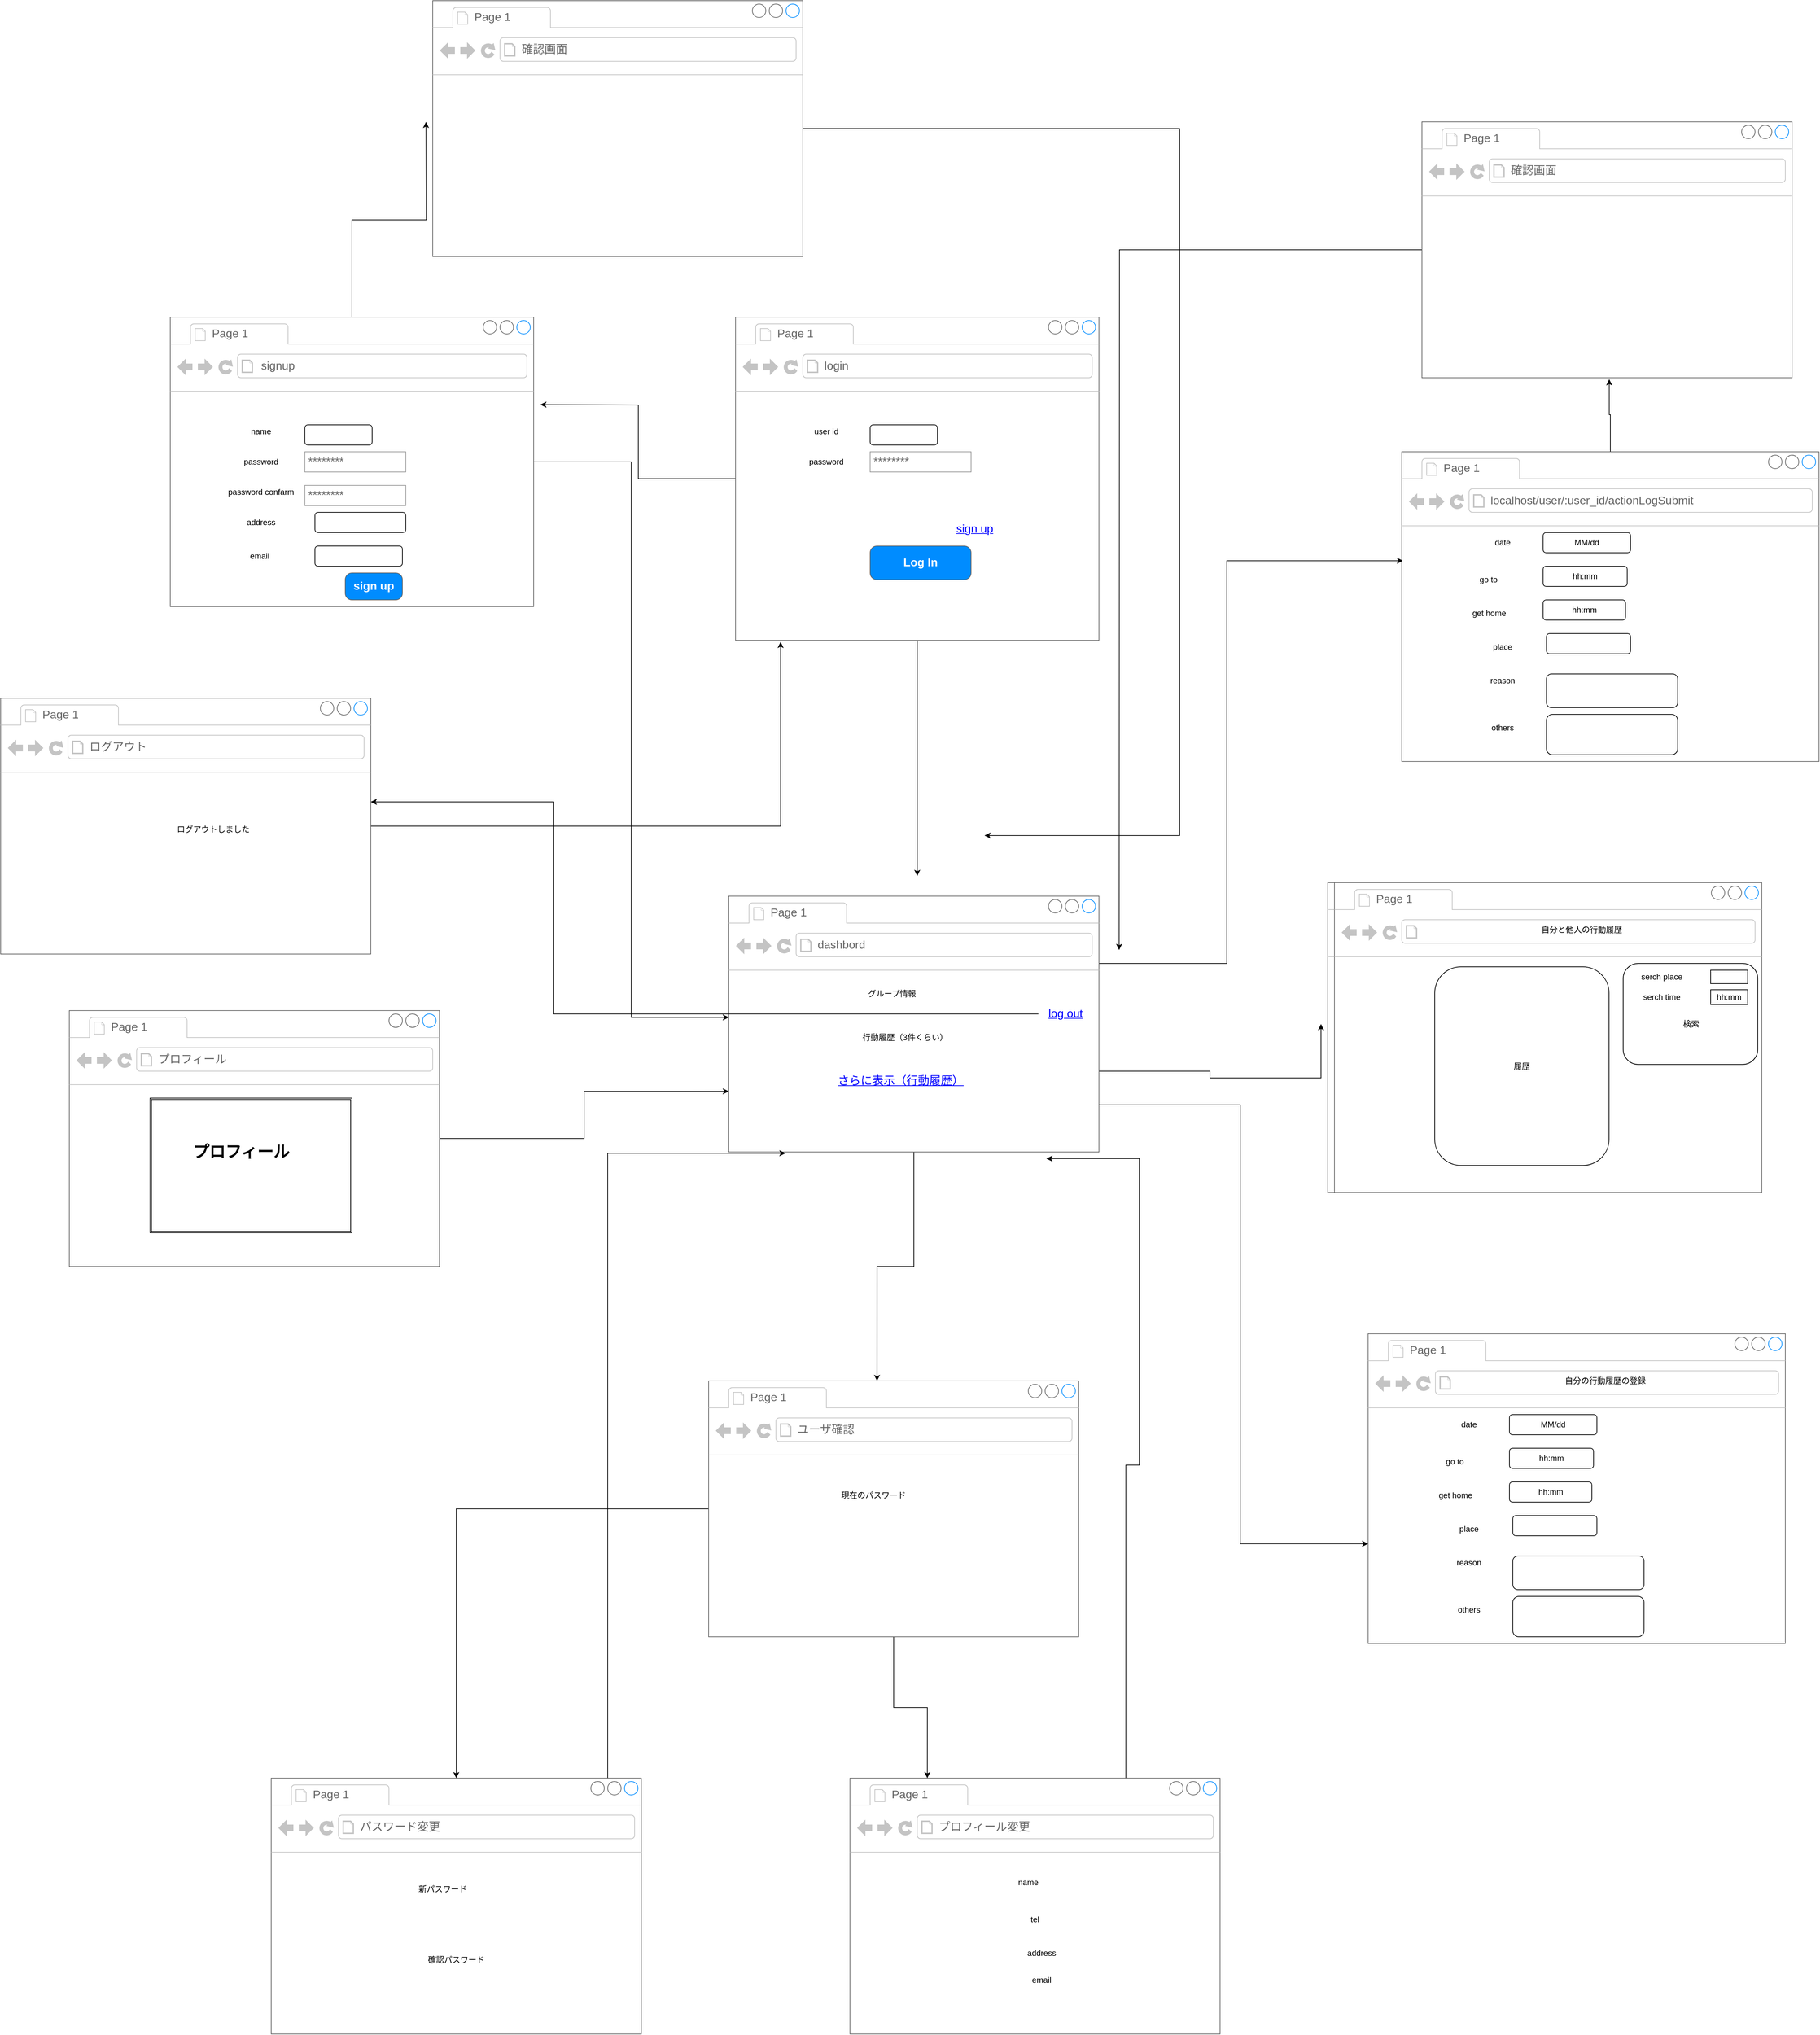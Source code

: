 <mxfile version="13.6.2" type="device" pages="3"><diagram id="kRAH5Q4lbb6MHx4rMZw3" name="Page-1"><mxGraphModel dx="4368" dy="1976" grid="1" gridSize="10" guides="1" tooltips="1" connect="1" arrows="1" fold="1" page="1" pageScale="1" pageWidth="827" pageHeight="1169" math="0" shadow="0"><root><mxCell id="0"/><mxCell id="1" parent="0"/><mxCell id="hhqxq5zJtXvPnO4RzhoS-20" style="edgeStyle=orthogonalEdgeStyle;rounded=0;orthogonalLoop=1;jettySize=auto;html=1;" parent="1" source="yuyoaqJd3_oTb2BgiyfU-30" edge="1"><mxGeometry relative="1" as="geometry"><mxPoint x="1480" y="1320" as="targetPoint"/></mxGeometry></mxCell><mxCell id="hhqxq5zJtXvPnO4RzhoS-21" style="edgeStyle=orthogonalEdgeStyle;rounded=0;orthogonalLoop=1;jettySize=auto;html=1;" parent="1" source="yuyoaqJd3_oTb2BgiyfU-30" edge="1"><mxGeometry relative="1" as="geometry"><mxPoint x="920" y="620" as="targetPoint"/></mxGeometry></mxCell><mxCell id="yuyoaqJd3_oTb2BgiyfU-30" value="" style="strokeWidth=1;shadow=0;dashed=0;align=center;html=1;shape=mxgraph.mockup.containers.browserWindow;rSize=0;strokeColor=#666666;strokeColor2=#008cff;strokeColor3=#c4c4c4;mainText=,;recursiveResize=0;" parent="1" vertex="1"><mxGeometry x="1210" y="490" width="540" height="480" as="geometry"/></mxCell><mxCell id="yuyoaqJd3_oTb2BgiyfU-31" value="Page 1" style="strokeWidth=1;shadow=0;dashed=0;align=center;html=1;shape=mxgraph.mockup.containers.anchor;fontSize=17;fontColor=#666666;align=left;" parent="yuyoaqJd3_oTb2BgiyfU-30" vertex="1"><mxGeometry x="60" y="12" width="110" height="26" as="geometry"/></mxCell><mxCell id="yuyoaqJd3_oTb2BgiyfU-32" value="login" style="strokeWidth=1;shadow=0;dashed=0;align=center;html=1;shape=mxgraph.mockup.containers.anchor;rSize=0;fontSize=17;fontColor=#666666;align=left;" parent="yuyoaqJd3_oTb2BgiyfU-30" vertex="1"><mxGeometry x="130" y="60" width="250" height="26" as="geometry"/></mxCell><mxCell id="yuyoaqJd3_oTb2BgiyfU-33" style="edgeStyle=orthogonalEdgeStyle;rounded=0;orthogonalLoop=1;jettySize=auto;html=1;exitX=0.5;exitY=1;exitDx=0;exitDy=0;" parent="yuyoaqJd3_oTb2BgiyfU-30" edge="1"><mxGeometry relative="1" as="geometry"><mxPoint x="310" y="210" as="sourcePoint"/><mxPoint x="310" y="210" as="targetPoint"/></mxGeometry></mxCell><mxCell id="yuyoaqJd3_oTb2BgiyfU-34" value="user id" style="text;html=1;strokeColor=none;fillColor=none;align=center;verticalAlign=middle;whiteSpace=wrap;rounded=0;" parent="yuyoaqJd3_oTb2BgiyfU-30" vertex="1"><mxGeometry x="115" y="160" width="40" height="20" as="geometry"/></mxCell><mxCell id="yuyoaqJd3_oTb2BgiyfU-35" value="********" style="strokeWidth=1;shadow=0;dashed=0;align=center;html=1;shape=mxgraph.mockup.forms.pwField;strokeColor=#999999;mainText=;align=left;fontColor=#666666;fontSize=17;spacingLeft=3;" parent="yuyoaqJd3_oTb2BgiyfU-30" vertex="1"><mxGeometry x="200" y="200" width="150" height="30" as="geometry"/></mxCell><mxCell id="yuyoaqJd3_oTb2BgiyfU-36" value="" style="rounded=1;whiteSpace=wrap;html=1;" parent="yuyoaqJd3_oTb2BgiyfU-30" vertex="1"><mxGeometry x="200" y="160" width="100" height="30" as="geometry"/></mxCell><mxCell id="yuyoaqJd3_oTb2BgiyfU-37" value="password" style="text;html=1;strokeColor=none;fillColor=none;align=center;verticalAlign=middle;whiteSpace=wrap;rounded=0;" parent="yuyoaqJd3_oTb2BgiyfU-30" vertex="1"><mxGeometry x="115" y="205" width="40" height="20" as="geometry"/></mxCell><mxCell id="yuyoaqJd3_oTb2BgiyfU-60" value="Log In" style="strokeWidth=1;shadow=0;dashed=0;align=center;html=1;shape=mxgraph.mockup.buttons.button;strokeColor=#666666;fontColor=#ffffff;mainText=;buttonStyle=round;fontSize=17;fontStyle=1;fillColor=#008cff;whiteSpace=wrap;" parent="yuyoaqJd3_oTb2BgiyfU-30" vertex="1"><mxGeometry x="200" y="340" width="150" height="50" as="geometry"/></mxCell><mxCell id="yuyoaqJd3_oTb2BgiyfU-61" value="sign up" style="shape=rectangle;strokeColor=none;fillColor=none;linkText=;fontSize=17;fontColor=#0000ff;fontStyle=4;html=1;align=center;" parent="yuyoaqJd3_oTb2BgiyfU-30" vertex="1"><mxGeometry x="280" y="300" width="150" height="30" as="geometry"/></mxCell><mxCell id="hhqxq5zJtXvPnO4RzhoS-19" style="edgeStyle=orthogonalEdgeStyle;rounded=0;orthogonalLoop=1;jettySize=auto;html=1;entryX=0;entryY=0.474;entryDx=0;entryDy=0;entryPerimeter=0;" parent="1" source="yuyoaqJd3_oTb2BgiyfU-1" target="eUtlwnPJVWeZPO3Nc4v9-1" edge="1"><mxGeometry relative="1" as="geometry"/></mxCell><mxCell id="8BV11cby-3stMpst28WO-7" style="edgeStyle=orthogonalEdgeStyle;rounded=0;orthogonalLoop=1;jettySize=auto;html=1;" edge="1" parent="1" source="yuyoaqJd3_oTb2BgiyfU-1"><mxGeometry relative="1" as="geometry"><mxPoint x="750" y="200" as="targetPoint"/></mxGeometry></mxCell><mxCell id="yuyoaqJd3_oTb2BgiyfU-1" value="" style="strokeWidth=1;shadow=0;dashed=0;align=center;html=1;shape=mxgraph.mockup.containers.browserWindow;rSize=0;strokeColor=#666666;strokeColor2=#008cff;strokeColor3=#c4c4c4;mainText=,;recursiveResize=0;" parent="1" vertex="1"><mxGeometry x="370" y="490" width="540" height="430" as="geometry"/></mxCell><mxCell id="yuyoaqJd3_oTb2BgiyfU-2" value="Page 1" style="strokeWidth=1;shadow=0;dashed=0;align=center;html=1;shape=mxgraph.mockup.containers.anchor;fontSize=17;fontColor=#666666;align=left;" parent="yuyoaqJd3_oTb2BgiyfU-1" vertex="1"><mxGeometry x="60" y="12" width="110" height="26" as="geometry"/></mxCell><mxCell id="yuyoaqJd3_oTb2BgiyfU-3" value="signup" style="strokeWidth=1;shadow=0;dashed=0;align=center;html=1;shape=mxgraph.mockup.containers.anchor;rSize=0;fontSize=17;fontColor=#666666;align=left;" parent="yuyoaqJd3_oTb2BgiyfU-1" vertex="1"><mxGeometry x="133" y="60" width="250" height="26" as="geometry"/></mxCell><mxCell id="yuyoaqJd3_oTb2BgiyfU-6" style="edgeStyle=orthogonalEdgeStyle;rounded=0;orthogonalLoop=1;jettySize=auto;html=1;exitX=0.5;exitY=1;exitDx=0;exitDy=0;" parent="yuyoaqJd3_oTb2BgiyfU-1" edge="1"><mxGeometry relative="1" as="geometry"><mxPoint x="310" y="210" as="sourcePoint"/><mxPoint x="310" y="210" as="targetPoint"/></mxGeometry></mxCell><mxCell id="yuyoaqJd3_oTb2BgiyfU-7" value="name" style="text;html=1;strokeColor=none;fillColor=none;align=center;verticalAlign=middle;whiteSpace=wrap;rounded=0;" parent="yuyoaqJd3_oTb2BgiyfU-1" vertex="1"><mxGeometry x="115" y="160" width="40" height="20" as="geometry"/></mxCell><mxCell id="yuyoaqJd3_oTb2BgiyfU-18" value="********" style="strokeWidth=1;shadow=0;dashed=0;align=center;html=1;shape=mxgraph.mockup.forms.pwField;strokeColor=#999999;mainText=;align=left;fontColor=#666666;fontSize=17;spacingLeft=3;" parent="yuyoaqJd3_oTb2BgiyfU-1" vertex="1"><mxGeometry x="200" y="200" width="150" height="30" as="geometry"/></mxCell><mxCell id="yuyoaqJd3_oTb2BgiyfU-24" value="" style="rounded=1;whiteSpace=wrap;html=1;" parent="yuyoaqJd3_oTb2BgiyfU-1" vertex="1"><mxGeometry x="200" y="160" width="100" height="30" as="geometry"/></mxCell><mxCell id="yuyoaqJd3_oTb2BgiyfU-25" value="password" style="text;html=1;strokeColor=none;fillColor=none;align=center;verticalAlign=middle;whiteSpace=wrap;rounded=0;" parent="yuyoaqJd3_oTb2BgiyfU-1" vertex="1"><mxGeometry x="115" y="205" width="40" height="20" as="geometry"/></mxCell><mxCell id="yuyoaqJd3_oTb2BgiyfU-26" value="********" style="strokeWidth=1;shadow=0;dashed=0;align=center;html=1;shape=mxgraph.mockup.forms.pwField;strokeColor=#999999;mainText=;align=left;fontColor=#666666;fontSize=17;spacingLeft=3;" parent="yuyoaqJd3_oTb2BgiyfU-1" vertex="1"><mxGeometry x="200" y="250" width="150" height="30" as="geometry"/></mxCell><mxCell id="yuyoaqJd3_oTb2BgiyfU-27" value="password confarm" style="text;html=1;strokeColor=none;fillColor=none;align=center;verticalAlign=middle;whiteSpace=wrap;rounded=0;" parent="yuyoaqJd3_oTb2BgiyfU-1" vertex="1"><mxGeometry x="70" y="250" width="130" height="20" as="geometry"/></mxCell><mxCell id="yuyoaqJd3_oTb2BgiyfU-41" value="" style="rounded=1;whiteSpace=wrap;html=1;" parent="yuyoaqJd3_oTb2BgiyfU-1" vertex="1"><mxGeometry x="215" y="290" width="135" height="30" as="geometry"/></mxCell><mxCell id="yuyoaqJd3_oTb2BgiyfU-42" value="" style="rounded=1;whiteSpace=wrap;html=1;" parent="yuyoaqJd3_oTb2BgiyfU-1" vertex="1"><mxGeometry x="215" y="340" width="130" height="30" as="geometry"/></mxCell><mxCell id="yuyoaqJd3_oTb2BgiyfU-43" value="address" style="text;html=1;strokeColor=none;fillColor=none;align=center;verticalAlign=middle;whiteSpace=wrap;rounded=0;" parent="yuyoaqJd3_oTb2BgiyfU-1" vertex="1"><mxGeometry x="115" y="295" width="40" height="20" as="geometry"/></mxCell><mxCell id="yuyoaqJd3_oTb2BgiyfU-51" value="email" style="text;html=1;strokeColor=none;fillColor=none;align=center;verticalAlign=middle;whiteSpace=wrap;rounded=0;" parent="yuyoaqJd3_oTb2BgiyfU-1" vertex="1"><mxGeometry x="113" y="345" width="40" height="20" as="geometry"/></mxCell><mxCell id="yuyoaqJd3_oTb2BgiyfU-55" value="sign up" style="strokeWidth=1;shadow=0;dashed=0;align=center;html=1;shape=mxgraph.mockup.buttons.button;strokeColor=#666666;fontColor=#ffffff;mainText=;buttonStyle=round;fontSize=17;fontStyle=1;fillColor=#008cff;whiteSpace=wrap;" parent="yuyoaqJd3_oTb2BgiyfU-1" vertex="1"><mxGeometry x="260" y="380" width="85" height="40" as="geometry"/></mxCell><mxCell id="-8ZqcV7rzNHcEAxhlvQV-1" style="edgeStyle=orthogonalEdgeStyle;rounded=0;orthogonalLoop=1;jettySize=auto;html=1;entryX=0.455;entryY=0;entryDx=0;entryDy=0;entryPerimeter=0;" parent="1" source="eUtlwnPJVWeZPO3Nc4v9-1" target="hhqxq5zJtXvPnO4RzhoS-23" edge="1"><mxGeometry relative="1" as="geometry"/></mxCell><mxCell id="-8ZqcV7rzNHcEAxhlvQV-8" style="edgeStyle=orthogonalEdgeStyle;rounded=0;orthogonalLoop=1;jettySize=auto;html=1;" parent="1" source="eUtlwnPJVWeZPO3Nc4v9-1" edge="1"><mxGeometry relative="1" as="geometry"><mxPoint x="2080" y="1540" as="targetPoint"/><Array as="points"><mxPoint x="1915" y="1610"/><mxPoint x="1915" y="1620"/><mxPoint x="2080" y="1620"/></Array></mxGeometry></mxCell><mxCell id="-8ZqcV7rzNHcEAxhlvQV-9" style="edgeStyle=orthogonalEdgeStyle;rounded=0;orthogonalLoop=1;jettySize=auto;html=1;entryX=0.003;entryY=0.352;entryDx=0;entryDy=0;entryPerimeter=0;" parent="1" source="eUtlwnPJVWeZPO3Nc4v9-1" target="8D6ARaBKUmqWzAfSqfFx-1" edge="1"><mxGeometry relative="1" as="geometry"><mxPoint x="1940" y="858" as="targetPoint"/><Array as="points"><mxPoint x="1940" y="1450"/><mxPoint x="1940" y="852"/></Array></mxGeometry></mxCell><mxCell id="eUtlwnPJVWeZPO3Nc4v9-1" value="" style="strokeWidth=1;shadow=0;dashed=0;align=center;html=1;shape=mxgraph.mockup.containers.browserWindow;rSize=0;strokeColor=#666666;strokeColor2=#008cff;strokeColor3=#c4c4c4;mainText=,;recursiveResize=0;" parent="1" vertex="1"><mxGeometry x="1200" y="1350" width="550" height="380" as="geometry"/></mxCell><mxCell id="eUtlwnPJVWeZPO3Nc4v9-2" value="Page 1" style="strokeWidth=1;shadow=0;dashed=0;align=center;html=1;shape=mxgraph.mockup.containers.anchor;fontSize=17;fontColor=#666666;align=left;" parent="eUtlwnPJVWeZPO3Nc4v9-1" vertex="1"><mxGeometry x="60" y="12" width="110" height="26" as="geometry"/></mxCell><mxCell id="eUtlwnPJVWeZPO3Nc4v9-3" value="dashbord" style="strokeWidth=1;shadow=0;dashed=0;align=center;html=1;shape=mxgraph.mockup.containers.anchor;rSize=0;fontSize=17;fontColor=#666666;align=left;" parent="eUtlwnPJVWeZPO3Nc4v9-1" vertex="1"><mxGeometry x="130" y="60" width="250" height="26" as="geometry"/></mxCell><mxCell id="eUtlwnPJVWeZPO3Nc4v9-5" value="log out" style="shape=rectangle;strokeColor=none;fillColor=none;linkText=;fontSize=17;fontColor=#0000ff;fontStyle=4;html=1;align=center;" parent="eUtlwnPJVWeZPO3Nc4v9-1" vertex="1"><mxGeometry x="460" y="160" width="80" height="30" as="geometry"/></mxCell><mxCell id="ikkIHm3vbF5Vn6a4v3EW-1" value="グループ情報" style="text;html=1;strokeColor=none;fillColor=none;align=center;verticalAlign=middle;whiteSpace=wrap;rounded=0;" parent="eUtlwnPJVWeZPO3Nc4v9-1" vertex="1"><mxGeometry x="190" y="135" width="105" height="20" as="geometry"/></mxCell><mxCell id="ikkIHm3vbF5Vn6a4v3EW-3" value="行動履歴（3件くらい）" style="text;html=1;strokeColor=none;fillColor=none;align=center;verticalAlign=middle;whiteSpace=wrap;rounded=0;" parent="eUtlwnPJVWeZPO3Nc4v9-1" vertex="1"><mxGeometry x="192.5" y="200" width="137.5" height="20" as="geometry"/></mxCell><mxCell id="ikkIHm3vbF5Vn6a4v3EW-4" value="さらに表示（行動履歴）" style="shape=rectangle;strokeColor=none;fillColor=none;linkText=;fontSize=17;fontColor=#0000ff;fontStyle=4;html=1;align=center;" parent="eUtlwnPJVWeZPO3Nc4v9-1" vertex="1"><mxGeometry x="180" y="260" width="150" height="30" as="geometry"/></mxCell><mxCell id="8BV11cby-3stMpst28WO-12" style="edgeStyle=orthogonalEdgeStyle;rounded=0;orthogonalLoop=1;jettySize=auto;html=1;entryX=0.506;entryY=1.006;entryDx=0;entryDy=0;entryPerimeter=0;" edge="1" parent="1" source="8D6ARaBKUmqWzAfSqfFx-1" target="8BV11cby-3stMpst28WO-9"><mxGeometry relative="1" as="geometry"/></mxCell><mxCell id="8D6ARaBKUmqWzAfSqfFx-1" value="" style="strokeWidth=1;shadow=0;dashed=0;align=center;html=1;shape=mxgraph.mockup.containers.browserWindow;rSize=0;strokeColor=#666666;strokeColor2=#008cff;strokeColor3=#c4c4c4;mainText=,;recursiveResize=0;" parent="1" vertex="1"><mxGeometry x="2200" y="690" width="620" height="460" as="geometry"/></mxCell><mxCell id="8D6ARaBKUmqWzAfSqfFx-2" value="Page 1" style="strokeWidth=1;shadow=0;dashed=0;align=center;html=1;shape=mxgraph.mockup.containers.anchor;fontSize=17;fontColor=#666666;align=left;" parent="8D6ARaBKUmqWzAfSqfFx-1" vertex="1"><mxGeometry x="60" y="12" width="110" height="26" as="geometry"/></mxCell><mxCell id="8D6ARaBKUmqWzAfSqfFx-3" value="localhost/user/:user_id/actionLogSubmit" style="strokeWidth=1;shadow=0;dashed=0;align=center;html=1;shape=mxgraph.mockup.containers.anchor;rSize=0;fontSize=17;fontColor=#666666;align=left;" parent="8D6ARaBKUmqWzAfSqfFx-1" vertex="1"><mxGeometry x="130" y="60" width="250" height="26" as="geometry"/></mxCell><mxCell id="8D6ARaBKUmqWzAfSqfFx-4" value="MM/dd" style="rounded=1;whiteSpace=wrap;html=1;" parent="8D6ARaBKUmqWzAfSqfFx-1" vertex="1"><mxGeometry x="210" y="120" width="130" height="30" as="geometry"/></mxCell><mxCell id="8D6ARaBKUmqWzAfSqfFx-5" value="hh:mm" style="rounded=1;whiteSpace=wrap;html=1;" parent="8D6ARaBKUmqWzAfSqfFx-1" vertex="1"><mxGeometry x="210" y="170" width="125" height="30" as="geometry"/></mxCell><mxCell id="8D6ARaBKUmqWzAfSqfFx-6" value="" style="rounded=1;whiteSpace=wrap;html=1;" parent="8D6ARaBKUmqWzAfSqfFx-1" vertex="1"><mxGeometry x="215" y="270" width="125" height="30" as="geometry"/></mxCell><mxCell id="8D6ARaBKUmqWzAfSqfFx-7" value="" style="rounded=1;whiteSpace=wrap;html=1;" parent="8D6ARaBKUmqWzAfSqfFx-1" vertex="1"><mxGeometry x="215" y="390" width="195" height="60" as="geometry"/></mxCell><mxCell id="8D6ARaBKUmqWzAfSqfFx-8" value="hh:mm" style="rounded=1;whiteSpace=wrap;html=1;" parent="8D6ARaBKUmqWzAfSqfFx-1" vertex="1"><mxGeometry x="210" y="220" width="122.5" height="30" as="geometry"/></mxCell><mxCell id="8D6ARaBKUmqWzAfSqfFx-9" value="" style="rounded=1;whiteSpace=wrap;html=1;" parent="8D6ARaBKUmqWzAfSqfFx-1" vertex="1"><mxGeometry x="215" y="330" width="195" height="50" as="geometry"/></mxCell><mxCell id="8D6ARaBKUmqWzAfSqfFx-10" value="date" style="text;html=1;strokeColor=none;fillColor=none;align=center;verticalAlign=middle;whiteSpace=wrap;rounded=0;" parent="8D6ARaBKUmqWzAfSqfFx-1" vertex="1"><mxGeometry x="130" y="125" width="40" height="20" as="geometry"/></mxCell><mxCell id="8D6ARaBKUmqWzAfSqfFx-11" value="go to" style="text;html=1;strokeColor=none;fillColor=none;align=center;verticalAlign=middle;whiteSpace=wrap;rounded=0;" parent="8D6ARaBKUmqWzAfSqfFx-1" vertex="1"><mxGeometry x="89" y="180" width="80" height="20" as="geometry"/></mxCell><mxCell id="8D6ARaBKUmqWzAfSqfFx-12" value="get home" style="text;html=1;strokeColor=none;fillColor=none;align=center;verticalAlign=middle;whiteSpace=wrap;rounded=0;" parent="8D6ARaBKUmqWzAfSqfFx-1" vertex="1"><mxGeometry x="100" y="230" width="60" height="20" as="geometry"/></mxCell><mxCell id="8D6ARaBKUmqWzAfSqfFx-13" value="place" style="text;html=1;strokeColor=none;fillColor=none;align=center;verticalAlign=middle;whiteSpace=wrap;rounded=0;" parent="8D6ARaBKUmqWzAfSqfFx-1" vertex="1"><mxGeometry x="130" y="280" width="40" height="20" as="geometry"/></mxCell><mxCell id="8D6ARaBKUmqWzAfSqfFx-14" value="reason" style="text;html=1;strokeColor=none;fillColor=none;align=center;verticalAlign=middle;whiteSpace=wrap;rounded=0;" parent="8D6ARaBKUmqWzAfSqfFx-1" vertex="1"><mxGeometry x="130" y="330" width="40" height="20" as="geometry"/></mxCell><mxCell id="8D6ARaBKUmqWzAfSqfFx-15" value="others" style="text;html=1;strokeColor=none;fillColor=none;align=center;verticalAlign=middle;whiteSpace=wrap;rounded=0;" parent="8D6ARaBKUmqWzAfSqfFx-1" vertex="1"><mxGeometry x="130" y="400" width="40" height="20" as="geometry"/></mxCell><mxCell id="1dlmLAUy8UP1XO2w-aE1-1" value="" style="strokeWidth=1;shadow=0;dashed=0;align=center;html=1;shape=mxgraph.mockup.containers.browserWindow;rSize=0;strokeColor=#666666;strokeColor2=#008cff;strokeColor3=#c4c4c4;mainText=,;recursiveResize=0;" parent="1" vertex="1"><mxGeometry x="2150" y="2000" width="620" height="460" as="geometry"/></mxCell><mxCell id="1dlmLAUy8UP1XO2w-aE1-2" value="Page 1" style="strokeWidth=1;shadow=0;dashed=0;align=center;html=1;shape=mxgraph.mockup.containers.anchor;fontSize=17;fontColor=#666666;align=left;" parent="1dlmLAUy8UP1XO2w-aE1-1" vertex="1"><mxGeometry x="60" y="12" width="110" height="26" as="geometry"/></mxCell><mxCell id="1dlmLAUy8UP1XO2w-aE1-3" value="MM/dd" style="rounded=1;whiteSpace=wrap;html=1;" parent="1dlmLAUy8UP1XO2w-aE1-1" vertex="1"><mxGeometry x="210" y="120" width="130" height="30" as="geometry"/></mxCell><mxCell id="1dlmLAUy8UP1XO2w-aE1-4" value="hh:mm" style="rounded=1;whiteSpace=wrap;html=1;" parent="1dlmLAUy8UP1XO2w-aE1-1" vertex="1"><mxGeometry x="210" y="170" width="125" height="30" as="geometry"/></mxCell><mxCell id="1dlmLAUy8UP1XO2w-aE1-5" value="" style="rounded=1;whiteSpace=wrap;html=1;" parent="1dlmLAUy8UP1XO2w-aE1-1" vertex="1"><mxGeometry x="215" y="270" width="125" height="30" as="geometry"/></mxCell><mxCell id="1dlmLAUy8UP1XO2w-aE1-6" value="" style="rounded=1;whiteSpace=wrap;html=1;" parent="1dlmLAUy8UP1XO2w-aE1-1" vertex="1"><mxGeometry x="215" y="390" width="195" height="60" as="geometry"/></mxCell><mxCell id="1dlmLAUy8UP1XO2w-aE1-7" value="hh:mm" style="rounded=1;whiteSpace=wrap;html=1;" parent="1dlmLAUy8UP1XO2w-aE1-1" vertex="1"><mxGeometry x="210" y="220" width="122.5" height="30" as="geometry"/></mxCell><mxCell id="1dlmLAUy8UP1XO2w-aE1-8" value="" style="rounded=1;whiteSpace=wrap;html=1;" parent="1dlmLAUy8UP1XO2w-aE1-1" vertex="1"><mxGeometry x="215" y="330" width="195" height="50" as="geometry"/></mxCell><mxCell id="1dlmLAUy8UP1XO2w-aE1-9" value="date" style="text;html=1;strokeColor=none;fillColor=none;align=center;verticalAlign=middle;whiteSpace=wrap;rounded=0;" parent="1dlmLAUy8UP1XO2w-aE1-1" vertex="1"><mxGeometry x="130" y="125" width="40" height="20" as="geometry"/></mxCell><mxCell id="1dlmLAUy8UP1XO2w-aE1-10" value="go to" style="text;html=1;strokeColor=none;fillColor=none;align=center;verticalAlign=middle;whiteSpace=wrap;rounded=0;" parent="1dlmLAUy8UP1XO2w-aE1-1" vertex="1"><mxGeometry x="89" y="180" width="80" height="20" as="geometry"/></mxCell><mxCell id="1dlmLAUy8UP1XO2w-aE1-11" value="get home" style="text;html=1;strokeColor=none;fillColor=none;align=center;verticalAlign=middle;whiteSpace=wrap;rounded=0;" parent="1dlmLAUy8UP1XO2w-aE1-1" vertex="1"><mxGeometry x="100" y="230" width="60" height="20" as="geometry"/></mxCell><mxCell id="1dlmLAUy8UP1XO2w-aE1-12" value="place" style="text;html=1;strokeColor=none;fillColor=none;align=center;verticalAlign=middle;whiteSpace=wrap;rounded=0;" parent="1dlmLAUy8UP1XO2w-aE1-1" vertex="1"><mxGeometry x="130" y="280" width="40" height="20" as="geometry"/></mxCell><mxCell id="1dlmLAUy8UP1XO2w-aE1-13" value="reason" style="text;html=1;strokeColor=none;fillColor=none;align=center;verticalAlign=middle;whiteSpace=wrap;rounded=0;" parent="1dlmLAUy8UP1XO2w-aE1-1" vertex="1"><mxGeometry x="130" y="330" width="40" height="20" as="geometry"/></mxCell><mxCell id="1dlmLAUy8UP1XO2w-aE1-14" value="others" style="text;html=1;strokeColor=none;fillColor=none;align=center;verticalAlign=middle;whiteSpace=wrap;rounded=0;" parent="1dlmLAUy8UP1XO2w-aE1-1" vertex="1"><mxGeometry x="130" y="400" width="40" height="20" as="geometry"/></mxCell><mxCell id="1dlmLAUy8UP1XO2w-aE1-15" value="自分の行動履歴の登録" style="text;html=1;strokeColor=none;fillColor=none;align=center;verticalAlign=middle;whiteSpace=wrap;rounded=0;" parent="1dlmLAUy8UP1XO2w-aE1-1" vertex="1"><mxGeometry x="145" y="60" width="415" height="20" as="geometry"/></mxCell><mxCell id="1dlmLAUy8UP1XO2w-aE1-16" value="" style="strokeWidth=1;shadow=0;dashed=0;align=center;html=1;shape=mxgraph.mockup.containers.browserWindow;rSize=0;strokeColor=#666666;strokeColor2=#008cff;strokeColor3=#c4c4c4;mainText=,;recursiveResize=0;" parent="1" vertex="1"><mxGeometry x="2090" y="1330" width="645" height="460" as="geometry"/></mxCell><mxCell id="1dlmLAUy8UP1XO2w-aE1-17" value="Page 1" style="strokeWidth=1;shadow=0;dashed=0;align=center;html=1;shape=mxgraph.mockup.containers.anchor;fontSize=17;fontColor=#666666;align=left;" parent="1dlmLAUy8UP1XO2w-aE1-16" vertex="1"><mxGeometry x="60" y="12" width="110" height="26" as="geometry"/></mxCell><mxCell id="1dlmLAUy8UP1XO2w-aE1-18" value="localhost/user/:user_id/history" style="strokeWidth=1;shadow=0;dashed=0;align=center;html=1;shape=mxgraph.mockup.containers.anchor;rSize=0;fontSize=17;fontColor=#666666;align=left;" parent="1dlmLAUy8UP1XO2w-aE1-16" vertex="1"><mxGeometry x="130" y="60" width="250" height="26" as="geometry"/></mxCell><mxCell id="1dlmLAUy8UP1XO2w-aE1-19" value="" style="rounded=1;whiteSpace=wrap;html=1;" parent="1dlmLAUy8UP1XO2w-aE1-16" vertex="1"><mxGeometry x="340" y="115" width="200" height="150" as="geometry"/></mxCell><mxCell id="1dlmLAUy8UP1XO2w-aE1-20" value="serch place" style="text;html=1;strokeColor=none;fillColor=none;align=center;verticalAlign=middle;whiteSpace=wrap;rounded=0;" parent="1dlmLAUy8UP1XO2w-aE1-16" vertex="1"><mxGeometry x="360" y="130" width="95" height="20" as="geometry"/></mxCell><mxCell id="1dlmLAUy8UP1XO2w-aE1-21" value="serch time: go to" style="text;html=1;strokeColor=none;fillColor=none;align=center;verticalAlign=middle;whiteSpace=wrap;rounded=0;" parent="1dlmLAUy8UP1XO2w-aE1-16" vertex="1"><mxGeometry x="360" y="159" width="95" height="22" as="geometry"/></mxCell><mxCell id="1dlmLAUy8UP1XO2w-aE1-22" value="serch time:get home&amp;nbsp;" style="text;html=1;strokeColor=none;fillColor=none;align=center;verticalAlign=middle;whiteSpace=wrap;rounded=0;" parent="1dlmLAUy8UP1XO2w-aE1-16" vertex="1"><mxGeometry x="350" y="190" width="125" height="20" as="geometry"/></mxCell><mxCell id="1dlmLAUy8UP1XO2w-aE1-23" value="serch time:how long" style="text;html=1;strokeColor=none;fillColor=none;align=center;verticalAlign=middle;whiteSpace=wrap;rounded=0;" parent="1dlmLAUy8UP1XO2w-aE1-16" vertex="1"><mxGeometry x="350" y="230" width="110" height="20" as="geometry"/></mxCell><mxCell id="1dlmLAUy8UP1XO2w-aE1-24" value="" style="rounded=0;whiteSpace=wrap;html=1;" parent="1dlmLAUy8UP1XO2w-aE1-16" vertex="1"><mxGeometry x="475" y="130" width="55" height="20" as="geometry"/></mxCell><mxCell id="1dlmLAUy8UP1XO2w-aE1-25" value="hh:mm" style="rounded=0;whiteSpace=wrap;html=1;" parent="1dlmLAUy8UP1XO2w-aE1-16" vertex="1"><mxGeometry x="475" y="159" width="55" height="22" as="geometry"/></mxCell><mxCell id="1dlmLAUy8UP1XO2w-aE1-26" value="hh:mm" style="rounded=0;whiteSpace=wrap;html=1;" parent="1dlmLAUy8UP1XO2w-aE1-16" vertex="1"><mxGeometry x="475" y="190" width="55" height="20" as="geometry"/></mxCell><mxCell id="1dlmLAUy8UP1XO2w-aE1-27" value="hh::mm" style="rounded=0;whiteSpace=wrap;html=1;" parent="1dlmLAUy8UP1XO2w-aE1-16" vertex="1"><mxGeometry x="475" y="230" width="55" height="20" as="geometry"/></mxCell><mxCell id="1dlmLAUy8UP1XO2w-aE1-28" value="" style="strokeWidth=1;shadow=0;dashed=0;align=center;html=1;shape=mxgraph.mockup.containers.browserWindow;rSize=0;strokeColor=#666666;strokeColor2=#008cff;strokeColor3=#c4c4c4;mainText=,;recursiveResize=0;" parent="1dlmLAUy8UP1XO2w-aE1-16" vertex="1"><mxGeometry x="10" width="635" height="460" as="geometry"/></mxCell><mxCell id="1dlmLAUy8UP1XO2w-aE1-29" value="Page 1" style="strokeWidth=1;shadow=0;dashed=0;align=center;html=1;shape=mxgraph.mockup.containers.anchor;fontSize=17;fontColor=#666666;align=left;" parent="1dlmLAUy8UP1XO2w-aE1-28" vertex="1"><mxGeometry x="60" y="12" width="110" height="26" as="geometry"/></mxCell><mxCell id="1dlmLAUy8UP1XO2w-aE1-30" value="" style="strokeWidth=1;shadow=0;dashed=0;align=center;html=1;shape=mxgraph.mockup.containers.anchor;rSize=0;fontSize=17;fontColor=#666666;align=left;" parent="1dlmLAUy8UP1XO2w-aE1-28" vertex="1"><mxGeometry x="130" y="60" width="250" height="26" as="geometry"/></mxCell><mxCell id="1dlmLAUy8UP1XO2w-aE1-31" value="" style="rounded=1;whiteSpace=wrap;html=1;" parent="1dlmLAUy8UP1XO2w-aE1-28" vertex="1"><mxGeometry x="429" y="120" width="200" height="150" as="geometry"/></mxCell><mxCell id="1dlmLAUy8UP1XO2w-aE1-32" value="serch place" style="text;html=1;strokeColor=none;fillColor=none;align=center;verticalAlign=middle;whiteSpace=wrap;rounded=0;" parent="1dlmLAUy8UP1XO2w-aE1-28" vertex="1"><mxGeometry x="439" y="130" width="95" height="20" as="geometry"/></mxCell><mxCell id="1dlmLAUy8UP1XO2w-aE1-33" value="serch time" style="text;html=1;strokeColor=none;fillColor=none;align=center;verticalAlign=middle;whiteSpace=wrap;rounded=0;" parent="1dlmLAUy8UP1XO2w-aE1-28" vertex="1"><mxGeometry x="439" y="159" width="95" height="22" as="geometry"/></mxCell><mxCell id="1dlmLAUy8UP1XO2w-aE1-34" value="" style="rounded=0;whiteSpace=wrap;html=1;" parent="1dlmLAUy8UP1XO2w-aE1-28" vertex="1"><mxGeometry x="559" y="130" width="55" height="20" as="geometry"/></mxCell><mxCell id="1dlmLAUy8UP1XO2w-aE1-35" value="hh:mm" style="rounded=0;whiteSpace=wrap;html=1;" parent="1dlmLAUy8UP1XO2w-aE1-28" vertex="1"><mxGeometry x="559" y="159" width="55" height="22" as="geometry"/></mxCell><mxCell id="1dlmLAUy8UP1XO2w-aE1-36" value="履歴" style="rounded=1;whiteSpace=wrap;html=1;" parent="1dlmLAUy8UP1XO2w-aE1-28" vertex="1"><mxGeometry x="149" y="125" width="259" height="295" as="geometry"/></mxCell><mxCell id="1dlmLAUy8UP1XO2w-aE1-37" value="自分と他人の行動履歴" style="text;html=1;strokeColor=none;fillColor=none;align=center;verticalAlign=middle;whiteSpace=wrap;rounded=0;" parent="1dlmLAUy8UP1XO2w-aE1-28" vertex="1"><mxGeometry x="175" y="60" width="385" height="20" as="geometry"/></mxCell><mxCell id="-8ZqcV7rzNHcEAxhlvQV-16" value="検索" style="text;html=1;strokeColor=none;fillColor=none;align=center;verticalAlign=middle;whiteSpace=wrap;rounded=0;" parent="1dlmLAUy8UP1XO2w-aE1-28" vertex="1"><mxGeometry x="490" y="200" width="80" height="20" as="geometry"/></mxCell><mxCell id="hhqxq5zJtXvPnO4RzhoS-22" style="edgeStyle=orthogonalEdgeStyle;rounded=0;orthogonalLoop=1;jettySize=auto;html=1;entryX=0;entryY=0.763;entryDx=0;entryDy=0;entryPerimeter=0;" parent="1" source="hhqxq5zJtXvPnO4RzhoS-1" target="eUtlwnPJVWeZPO3Nc4v9-1" edge="1"><mxGeometry relative="1" as="geometry"/></mxCell><mxCell id="hhqxq5zJtXvPnO4RzhoS-1" value="" style="strokeWidth=1;shadow=0;dashed=0;align=center;html=1;shape=mxgraph.mockup.containers.browserWindow;rSize=0;strokeColor=#666666;strokeColor2=#008cff;strokeColor3=#c4c4c4;mainText=,;recursiveResize=0;" parent="1" vertex="1"><mxGeometry x="220" y="1520" width="550" height="380" as="geometry"/></mxCell><mxCell id="hhqxq5zJtXvPnO4RzhoS-2" value="Page 1" style="strokeWidth=1;shadow=0;dashed=0;align=center;html=1;shape=mxgraph.mockup.containers.anchor;fontSize=17;fontColor=#666666;align=left;" parent="hhqxq5zJtXvPnO4RzhoS-1" vertex="1"><mxGeometry x="60" y="12" width="110" height="26" as="geometry"/></mxCell><mxCell id="hhqxq5zJtXvPnO4RzhoS-3" value="プロフィール" style="strokeWidth=1;shadow=0;dashed=0;align=center;html=1;shape=mxgraph.mockup.containers.anchor;rSize=0;fontSize=17;fontColor=#666666;align=left;" parent="hhqxq5zJtXvPnO4RzhoS-1" vertex="1"><mxGeometry x="130" y="60" width="250" height="26" as="geometry"/></mxCell><mxCell id="hhqxq5zJtXvPnO4RzhoS-4" value="" style="shape=ext;double=1;rounded=0;whiteSpace=wrap;html=1;" parent="hhqxq5zJtXvPnO4RzhoS-1" vertex="1"><mxGeometry x="120" y="130" width="300" height="200" as="geometry"/></mxCell><mxCell id="hhqxq5zJtXvPnO4RzhoS-5" value="プロフィール" style="text;strokeColor=none;fillColor=none;html=1;fontSize=24;fontStyle=1;verticalAlign=middle;align=center;" parent="hhqxq5zJtXvPnO4RzhoS-1" vertex="1"><mxGeometry x="205" y="190" width="100" height="40" as="geometry"/></mxCell><mxCell id="8BV11cby-3stMpst28WO-2" style="edgeStyle=orthogonalEdgeStyle;rounded=0;orthogonalLoop=1;jettySize=auto;html=1;entryX=0.858;entryY=1.026;entryDx=0;entryDy=0;entryPerimeter=0;" edge="1" parent="1" source="hhqxq5zJtXvPnO4RzhoS-6" target="eUtlwnPJVWeZPO3Nc4v9-1"><mxGeometry relative="1" as="geometry"><Array as="points"><mxPoint x="1790" y="2195"/><mxPoint x="1810" y="2195"/><mxPoint x="1810" y="1740"/></Array></mxGeometry></mxCell><mxCell id="hhqxq5zJtXvPnO4RzhoS-6" value="" style="strokeWidth=1;shadow=0;dashed=0;align=center;html=1;shape=mxgraph.mockup.containers.browserWindow;rSize=0;strokeColor=#666666;strokeColor2=#008cff;strokeColor3=#c4c4c4;mainText=,;recursiveResize=0;" parent="1" vertex="1"><mxGeometry x="1380" y="2660" width="550" height="380" as="geometry"/></mxCell><mxCell id="hhqxq5zJtXvPnO4RzhoS-7" value="Page 1" style="strokeWidth=1;shadow=0;dashed=0;align=center;html=1;shape=mxgraph.mockup.containers.anchor;fontSize=17;fontColor=#666666;align=left;" parent="hhqxq5zJtXvPnO4RzhoS-6" vertex="1"><mxGeometry x="60" y="12" width="110" height="26" as="geometry"/></mxCell><mxCell id="hhqxq5zJtXvPnO4RzhoS-8" value="プロフィール変更" style="strokeWidth=1;shadow=0;dashed=0;align=center;html=1;shape=mxgraph.mockup.containers.anchor;rSize=0;fontSize=17;fontColor=#666666;align=left;" parent="hhqxq5zJtXvPnO4RzhoS-6" vertex="1"><mxGeometry x="130" y="60" width="250" height="26" as="geometry"/></mxCell><mxCell id="hhqxq5zJtXvPnO4RzhoS-9" value="name" style="text;html=1;strokeColor=none;fillColor=none;align=center;verticalAlign=middle;whiteSpace=wrap;rounded=0;" parent="hhqxq5zJtXvPnO4RzhoS-6" vertex="1"><mxGeometry x="200" y="145" width="130" height="20" as="geometry"/></mxCell><mxCell id="hhqxq5zJtXvPnO4RzhoS-10" value="email" style="text;html=1;strokeColor=none;fillColor=none;align=center;verticalAlign=middle;whiteSpace=wrap;rounded=0;" parent="hhqxq5zJtXvPnO4RzhoS-6" vertex="1"><mxGeometry x="220" y="290" width="130" height="20" as="geometry"/></mxCell><mxCell id="hhqxq5zJtXvPnO4RzhoS-11" value="address" style="text;html=1;strokeColor=none;fillColor=none;align=center;verticalAlign=middle;whiteSpace=wrap;rounded=0;" parent="hhqxq5zJtXvPnO4RzhoS-6" vertex="1"><mxGeometry x="220" y="250" width="130" height="20" as="geometry"/></mxCell><mxCell id="hhqxq5zJtXvPnO4RzhoS-12" value="tel" style="text;html=1;strokeColor=none;fillColor=none;align=center;verticalAlign=middle;whiteSpace=wrap;rounded=0;" parent="hhqxq5zJtXvPnO4RzhoS-6" vertex="1"><mxGeometry x="210" y="200" width="130" height="20" as="geometry"/></mxCell><mxCell id="8BV11cby-3stMpst28WO-1" style="edgeStyle=orthogonalEdgeStyle;rounded=0;orthogonalLoop=1;jettySize=auto;html=1;entryX=0.153;entryY=1.005;entryDx=0;entryDy=0;entryPerimeter=0;" edge="1" parent="1" source="hhqxq5zJtXvPnO4RzhoS-13" target="eUtlwnPJVWeZPO3Nc4v9-1"><mxGeometry relative="1" as="geometry"><Array as="points"><mxPoint x="1020" y="1732"/></Array></mxGeometry></mxCell><mxCell id="hhqxq5zJtXvPnO4RzhoS-13" value="" style="strokeWidth=1;shadow=0;dashed=0;align=center;html=1;shape=mxgraph.mockup.containers.browserWindow;rSize=0;strokeColor=#666666;strokeColor2=#008cff;strokeColor3=#c4c4c4;mainText=,;recursiveResize=0;" parent="1" vertex="1"><mxGeometry x="520" y="2660" width="550" height="380" as="geometry"/></mxCell><mxCell id="hhqxq5zJtXvPnO4RzhoS-14" value="Page 1" style="strokeWidth=1;shadow=0;dashed=0;align=center;html=1;shape=mxgraph.mockup.containers.anchor;fontSize=17;fontColor=#666666;align=left;" parent="hhqxq5zJtXvPnO4RzhoS-13" vertex="1"><mxGeometry x="60" y="12" width="110" height="26" as="geometry"/></mxCell><mxCell id="hhqxq5zJtXvPnO4RzhoS-15" value="パスワード変更" style="strokeWidth=1;shadow=0;dashed=0;align=center;html=1;shape=mxgraph.mockup.containers.anchor;rSize=0;fontSize=17;fontColor=#666666;align=left;" parent="hhqxq5zJtXvPnO4RzhoS-13" vertex="1"><mxGeometry x="130" y="60" width="250" height="26" as="geometry"/></mxCell><mxCell id="hhqxq5zJtXvPnO4RzhoS-16" value="新パスワード" style="text;html=1;strokeColor=none;fillColor=none;align=center;verticalAlign=middle;whiteSpace=wrap;rounded=0;" parent="hhqxq5zJtXvPnO4RzhoS-13" vertex="1"><mxGeometry x="190" y="140" width="130" height="50" as="geometry"/></mxCell><mxCell id="hhqxq5zJtXvPnO4RzhoS-17" value="確認パスワード" style="text;html=1;strokeColor=none;fillColor=none;align=center;verticalAlign=middle;whiteSpace=wrap;rounded=0;" parent="hhqxq5zJtXvPnO4RzhoS-13" vertex="1"><mxGeometry x="230" y="260" width="90" height="20" as="geometry"/></mxCell><mxCell id="-8ZqcV7rzNHcEAxhlvQV-2" style="edgeStyle=orthogonalEdgeStyle;rounded=0;orthogonalLoop=1;jettySize=auto;html=1;" parent="1" source="hhqxq5zJtXvPnO4RzhoS-23" target="hhqxq5zJtXvPnO4RzhoS-13" edge="1"><mxGeometry relative="1" as="geometry"/></mxCell><mxCell id="-8ZqcV7rzNHcEAxhlvQV-3" style="edgeStyle=orthogonalEdgeStyle;rounded=0;orthogonalLoop=1;jettySize=auto;html=1;entryX=0.209;entryY=0;entryDx=0;entryDy=0;entryPerimeter=0;" parent="1" source="hhqxq5zJtXvPnO4RzhoS-23" target="hhqxq5zJtXvPnO4RzhoS-6" edge="1"><mxGeometry relative="1" as="geometry"/></mxCell><mxCell id="hhqxq5zJtXvPnO4RzhoS-23" value="" style="strokeWidth=1;shadow=0;dashed=0;align=center;html=1;shape=mxgraph.mockup.containers.browserWindow;rSize=0;strokeColor=#666666;strokeColor2=#008cff;strokeColor3=#c4c4c4;mainText=,;recursiveResize=0;" parent="1" vertex="1"><mxGeometry x="1170" y="2070" width="550" height="380" as="geometry"/></mxCell><mxCell id="hhqxq5zJtXvPnO4RzhoS-24" value="Page 1" style="strokeWidth=1;shadow=0;dashed=0;align=center;html=1;shape=mxgraph.mockup.containers.anchor;fontSize=17;fontColor=#666666;align=left;" parent="hhqxq5zJtXvPnO4RzhoS-23" vertex="1"><mxGeometry x="60" y="12" width="110" height="26" as="geometry"/></mxCell><mxCell id="hhqxq5zJtXvPnO4RzhoS-25" value="ユーザ確認" style="strokeWidth=1;shadow=0;dashed=0;align=center;html=1;shape=mxgraph.mockup.containers.anchor;rSize=0;fontSize=17;fontColor=#666666;align=left;" parent="hhqxq5zJtXvPnO4RzhoS-23" vertex="1"><mxGeometry x="130" y="60" width="250" height="26" as="geometry"/></mxCell><mxCell id="hhqxq5zJtXvPnO4RzhoS-26" value="現在のパスワード" style="text;html=1;strokeColor=none;fillColor=none;align=center;verticalAlign=middle;whiteSpace=wrap;rounded=0;" parent="hhqxq5zJtXvPnO4RzhoS-23" vertex="1"><mxGeometry x="180" y="160" width="130" height="20" as="geometry"/></mxCell><mxCell id="-8ZqcV7rzNHcEAxhlvQV-6" style="edgeStyle=orthogonalEdgeStyle;rounded=0;orthogonalLoop=1;jettySize=auto;html=1;entryX=0;entryY=0.678;entryDx=0;entryDy=0;entryPerimeter=0;" parent="1" source="eUtlwnPJVWeZPO3Nc4v9-1" target="1dlmLAUy8UP1XO2w-aE1-1" edge="1"><mxGeometry relative="1" as="geometry"><mxPoint x="1960" y="2288" as="targetPoint"/><Array as="points"><mxPoint x="1960" y="1660"/><mxPoint x="1960" y="2312"/></Array></mxGeometry></mxCell><mxCell id="-8ZqcV7rzNHcEAxhlvQV-15" style="edgeStyle=orthogonalEdgeStyle;rounded=0;orthogonalLoop=1;jettySize=auto;html=1;entryX=0.124;entryY=1.005;entryDx=0;entryDy=0;entryPerimeter=0;" parent="1" source="-8ZqcV7rzNHcEAxhlvQV-10" target="yuyoaqJd3_oTb2BgiyfU-30" edge="1"><mxGeometry relative="1" as="geometry"/></mxCell><mxCell id="-8ZqcV7rzNHcEAxhlvQV-10" value="" style="strokeWidth=1;shadow=0;dashed=0;align=center;html=1;shape=mxgraph.mockup.containers.browserWindow;rSize=0;strokeColor=#666666;strokeColor2=#008cff;strokeColor3=#c4c4c4;mainText=,;recursiveResize=0;" parent="1" vertex="1"><mxGeometry x="118" y="1056" width="550" height="380" as="geometry"/></mxCell><mxCell id="-8ZqcV7rzNHcEAxhlvQV-11" value="Page 1" style="strokeWidth=1;shadow=0;dashed=0;align=center;html=1;shape=mxgraph.mockup.containers.anchor;fontSize=17;fontColor=#666666;align=left;" parent="-8ZqcV7rzNHcEAxhlvQV-10" vertex="1"><mxGeometry x="60" y="12" width="110" height="26" as="geometry"/></mxCell><mxCell id="-8ZqcV7rzNHcEAxhlvQV-12" value="ログアウト" style="strokeWidth=1;shadow=0;dashed=0;align=center;html=1;shape=mxgraph.mockup.containers.anchor;rSize=0;fontSize=17;fontColor=#666666;align=left;" parent="-8ZqcV7rzNHcEAxhlvQV-10" vertex="1"><mxGeometry x="130" y="60" width="250" height="26" as="geometry"/></mxCell><mxCell id="-8ZqcV7rzNHcEAxhlvQV-13" value="ログアウトしました" style="text;html=1;strokeColor=none;fillColor=none;align=center;verticalAlign=middle;whiteSpace=wrap;rounded=0;" parent="-8ZqcV7rzNHcEAxhlvQV-10" vertex="1"><mxGeometry x="222" y="180" width="188" height="30" as="geometry"/></mxCell><mxCell id="-8ZqcV7rzNHcEAxhlvQV-14" style="edgeStyle=orthogonalEdgeStyle;rounded=0;orthogonalLoop=1;jettySize=auto;html=1;" parent="1" source="eUtlwnPJVWeZPO3Nc4v9-5" target="-8ZqcV7rzNHcEAxhlvQV-10" edge="1"><mxGeometry relative="1" as="geometry"><mxPoint x="940" y="1210" as="targetPoint"/><Array as="points"><mxPoint x="940" y="1525"/><mxPoint x="940" y="1210"/></Array></mxGeometry></mxCell><mxCell id="8BV11cby-3stMpst28WO-8" style="edgeStyle=orthogonalEdgeStyle;rounded=0;orthogonalLoop=1;jettySize=auto;html=1;" edge="1" parent="1" source="8BV11cby-3stMpst28WO-3"><mxGeometry relative="1" as="geometry"><mxPoint x="1580" y="1260" as="targetPoint"/><Array as="points"><mxPoint x="1870" y="210"/><mxPoint x="1870" y="1260"/></Array></mxGeometry></mxCell><mxCell id="8BV11cby-3stMpst28WO-3" value="" style="strokeWidth=1;shadow=0;dashed=0;align=center;html=1;shape=mxgraph.mockup.containers.browserWindow;rSize=0;strokeColor=#666666;strokeColor2=#008cff;strokeColor3=#c4c4c4;mainText=,;recursiveResize=0;" vertex="1" parent="1"><mxGeometry x="760" y="20" width="550" height="380" as="geometry"/></mxCell><mxCell id="8BV11cby-3stMpst28WO-4" value="Page 1" style="strokeWidth=1;shadow=0;dashed=0;align=center;html=1;shape=mxgraph.mockup.containers.anchor;fontSize=17;fontColor=#666666;align=left;" vertex="1" parent="8BV11cby-3stMpst28WO-3"><mxGeometry x="60" y="12" width="110" height="26" as="geometry"/></mxCell><mxCell id="8BV11cby-3stMpst28WO-5" value="確認画面" style="strokeWidth=1;shadow=0;dashed=0;align=center;html=1;shape=mxgraph.mockup.containers.anchor;rSize=0;fontSize=17;fontColor=#666666;align=left;" vertex="1" parent="8BV11cby-3stMpst28WO-3"><mxGeometry x="130" y="60" width="250" height="26" as="geometry"/></mxCell><mxCell id="8BV11cby-3stMpst28WO-13" style="edgeStyle=orthogonalEdgeStyle;rounded=0;orthogonalLoop=1;jettySize=auto;html=1;" edge="1" parent="1" source="8BV11cby-3stMpst28WO-9"><mxGeometry relative="1" as="geometry"><mxPoint x="1780" y="1430" as="targetPoint"/></mxGeometry></mxCell><mxCell id="8BV11cby-3stMpst28WO-9" value="" style="strokeWidth=1;shadow=0;dashed=0;align=center;html=1;shape=mxgraph.mockup.containers.browserWindow;rSize=0;strokeColor=#666666;strokeColor2=#008cff;strokeColor3=#c4c4c4;mainText=,;recursiveResize=0;" vertex="1" parent="1"><mxGeometry x="2230" y="200" width="550" height="380" as="geometry"/></mxCell><mxCell id="8BV11cby-3stMpst28WO-10" value="Page 1" style="strokeWidth=1;shadow=0;dashed=0;align=center;html=1;shape=mxgraph.mockup.containers.anchor;fontSize=17;fontColor=#666666;align=left;" vertex="1" parent="8BV11cby-3stMpst28WO-9"><mxGeometry x="60" y="12" width="110" height="26" as="geometry"/></mxCell><mxCell id="8BV11cby-3stMpst28WO-11" value="確認画面" style="strokeWidth=1;shadow=0;dashed=0;align=center;html=1;shape=mxgraph.mockup.containers.anchor;rSize=0;fontSize=17;fontColor=#666666;align=left;" vertex="1" parent="8BV11cby-3stMpst28WO-9"><mxGeometry x="130" y="60" width="250" height="26" as="geometry"/></mxCell></root></mxGraphModel></diagram><diagram id="F3iDRhOjnSLwUsu1mUMc" name="Page-2"><mxGraphModel dx="993" dy="823" grid="1" gridSize="10" guides="1" tooltips="1" connect="1" arrows="1" fold="1" page="1" pageScale="1" pageWidth="827" pageHeight="1169" math="0" shadow="0"><root><mxCell id="1s77C7KK8ZQZzw42zjtW-0"/><mxCell id="1s77C7KK8ZQZzw42zjtW-1" parent="1s77C7KK8ZQZzw42zjtW-0"/><mxCell id="qmh9h4_ACHFBlgRiqfw3-0" value="" style="strokeWidth=1;shadow=0;dashed=0;align=center;html=1;shape=mxgraph.mockup.containers.browserWindow;rSize=0;strokeColor=#666666;strokeColor2=#008cff;strokeColor3=#c4c4c4;mainText=,;recursiveResize=0;" parent="1s77C7KK8ZQZzw42zjtW-1" vertex="1"><mxGeometry x="890" y="600" width="620" height="460" as="geometry"/></mxCell><mxCell id="qmh9h4_ACHFBlgRiqfw3-1" value="Page 1" style="strokeWidth=1;shadow=0;dashed=0;align=center;html=1;shape=mxgraph.mockup.containers.anchor;fontSize=17;fontColor=#666666;align=left;" parent="qmh9h4_ACHFBlgRiqfw3-0" vertex="1"><mxGeometry x="60" y="12" width="110" height="26" as="geometry"/></mxCell><mxCell id="qmh9h4_ACHFBlgRiqfw3-3" value="MM/dd" style="rounded=1;whiteSpace=wrap;html=1;" parent="qmh9h4_ACHFBlgRiqfw3-0" vertex="1"><mxGeometry x="210" y="120" width="130" height="30" as="geometry"/></mxCell><mxCell id="qmh9h4_ACHFBlgRiqfw3-4" value="hh:mm" style="rounded=1;whiteSpace=wrap;html=1;" parent="qmh9h4_ACHFBlgRiqfw3-0" vertex="1"><mxGeometry x="210" y="170" width="125" height="30" as="geometry"/></mxCell><mxCell id="qmh9h4_ACHFBlgRiqfw3-5" value="" style="rounded=1;whiteSpace=wrap;html=1;" parent="qmh9h4_ACHFBlgRiqfw3-0" vertex="1"><mxGeometry x="215" y="270" width="125" height="30" as="geometry"/></mxCell><mxCell id="qmh9h4_ACHFBlgRiqfw3-6" value="" style="rounded=1;whiteSpace=wrap;html=1;" parent="qmh9h4_ACHFBlgRiqfw3-0" vertex="1"><mxGeometry x="215" y="390" width="195" height="60" as="geometry"/></mxCell><mxCell id="qmh9h4_ACHFBlgRiqfw3-7" value="hh:mm" style="rounded=1;whiteSpace=wrap;html=1;" parent="qmh9h4_ACHFBlgRiqfw3-0" vertex="1"><mxGeometry x="210" y="220" width="122.5" height="30" as="geometry"/></mxCell><mxCell id="qmh9h4_ACHFBlgRiqfw3-8" value="" style="rounded=1;whiteSpace=wrap;html=1;" parent="qmh9h4_ACHFBlgRiqfw3-0" vertex="1"><mxGeometry x="215" y="330" width="195" height="50" as="geometry"/></mxCell><mxCell id="qmh9h4_ACHFBlgRiqfw3-9" value="date" style="text;html=1;strokeColor=none;fillColor=none;align=center;verticalAlign=middle;whiteSpace=wrap;rounded=0;" parent="qmh9h4_ACHFBlgRiqfw3-0" vertex="1"><mxGeometry x="130" y="125" width="40" height="20" as="geometry"/></mxCell><mxCell id="qmh9h4_ACHFBlgRiqfw3-10" value="go to" style="text;html=1;strokeColor=none;fillColor=none;align=center;verticalAlign=middle;whiteSpace=wrap;rounded=0;" parent="qmh9h4_ACHFBlgRiqfw3-0" vertex="1"><mxGeometry x="89" y="180" width="80" height="20" as="geometry"/></mxCell><mxCell id="qmh9h4_ACHFBlgRiqfw3-11" value="get home" style="text;html=1;strokeColor=none;fillColor=none;align=center;verticalAlign=middle;whiteSpace=wrap;rounded=0;" parent="qmh9h4_ACHFBlgRiqfw3-0" vertex="1"><mxGeometry x="100" y="230" width="60" height="20" as="geometry"/></mxCell><mxCell id="qmh9h4_ACHFBlgRiqfw3-12" value="place" style="text;html=1;strokeColor=none;fillColor=none;align=center;verticalAlign=middle;whiteSpace=wrap;rounded=0;" parent="qmh9h4_ACHFBlgRiqfw3-0" vertex="1"><mxGeometry x="130" y="280" width="40" height="20" as="geometry"/></mxCell><mxCell id="qmh9h4_ACHFBlgRiqfw3-13" value="reason" style="text;html=1;strokeColor=none;fillColor=none;align=center;verticalAlign=middle;whiteSpace=wrap;rounded=0;" parent="qmh9h4_ACHFBlgRiqfw3-0" vertex="1"><mxGeometry x="130" y="330" width="40" height="20" as="geometry"/></mxCell><mxCell id="qmh9h4_ACHFBlgRiqfw3-14" value="others" style="text;html=1;strokeColor=none;fillColor=none;align=center;verticalAlign=middle;whiteSpace=wrap;rounded=0;" parent="qmh9h4_ACHFBlgRiqfw3-0" vertex="1"><mxGeometry x="130" y="400" width="40" height="20" as="geometry"/></mxCell><mxCell id="caUkDNI3INWP_TCWGNhD-0" value="自分の行動履歴の登録" style="text;html=1;strokeColor=none;fillColor=none;align=center;verticalAlign=middle;whiteSpace=wrap;rounded=0;" parent="qmh9h4_ACHFBlgRiqfw3-0" vertex="1"><mxGeometry x="145" y="60" width="415" height="20" as="geometry"/></mxCell><mxCell id="qKExAfC6DiD3tXe8ij5i-2" value="" style="strokeWidth=1;shadow=0;dashed=0;align=center;html=1;shape=mxgraph.mockup.containers.browserWindow;rSize=0;strokeColor=#666666;strokeColor2=#008cff;strokeColor3=#c4c4c4;mainText=,;recursiveResize=0;" parent="1s77C7KK8ZQZzw42zjtW-1" vertex="1"><mxGeometry x="865" y="60" width="645" height="460" as="geometry"/></mxCell><mxCell id="qKExAfC6DiD3tXe8ij5i-3" value="Page 1" style="strokeWidth=1;shadow=0;dashed=0;align=center;html=1;shape=mxgraph.mockup.containers.anchor;fontSize=17;fontColor=#666666;align=left;" parent="qKExAfC6DiD3tXe8ij5i-2" vertex="1"><mxGeometry x="60" y="12" width="110" height="26" as="geometry"/></mxCell><mxCell id="qKExAfC6DiD3tXe8ij5i-4" value="localhost/user/:user_id/history" style="strokeWidth=1;shadow=0;dashed=0;align=center;html=1;shape=mxgraph.mockup.containers.anchor;rSize=0;fontSize=17;fontColor=#666666;align=left;" parent="qKExAfC6DiD3tXe8ij5i-2" vertex="1"><mxGeometry x="130" y="60" width="250" height="26" as="geometry"/></mxCell><mxCell id="50wlUuPwIk9V6W6TXJ-l-0" value="" style="rounded=1;whiteSpace=wrap;html=1;" parent="qKExAfC6DiD3tXe8ij5i-2" vertex="1"><mxGeometry x="340" y="115" width="200" height="150" as="geometry"/></mxCell><mxCell id="50wlUuPwIk9V6W6TXJ-l-1" value="serch place" style="text;html=1;strokeColor=none;fillColor=none;align=center;verticalAlign=middle;whiteSpace=wrap;rounded=0;" parent="qKExAfC6DiD3tXe8ij5i-2" vertex="1"><mxGeometry x="360" y="130" width="95" height="20" as="geometry"/></mxCell><mxCell id="50wlUuPwIk9V6W6TXJ-l-2" value="serch time: go to" style="text;html=1;strokeColor=none;fillColor=none;align=center;verticalAlign=middle;whiteSpace=wrap;rounded=0;" parent="qKExAfC6DiD3tXe8ij5i-2" vertex="1"><mxGeometry x="360" y="159" width="95" height="22" as="geometry"/></mxCell><mxCell id="50wlUuPwIk9V6W6TXJ-l-3" value="serch time:get home&amp;nbsp;" style="text;html=1;strokeColor=none;fillColor=none;align=center;verticalAlign=middle;whiteSpace=wrap;rounded=0;" parent="qKExAfC6DiD3tXe8ij5i-2" vertex="1"><mxGeometry x="350" y="190" width="125" height="20" as="geometry"/></mxCell><mxCell id="50wlUuPwIk9V6W6TXJ-l-4" value="serch time:how long" style="text;html=1;strokeColor=none;fillColor=none;align=center;verticalAlign=middle;whiteSpace=wrap;rounded=0;" parent="qKExAfC6DiD3tXe8ij5i-2" vertex="1"><mxGeometry x="350" y="230" width="110" height="20" as="geometry"/></mxCell><mxCell id="50wlUuPwIk9V6W6TXJ-l-8" value="" style="rounded=0;whiteSpace=wrap;html=1;" parent="qKExAfC6DiD3tXe8ij5i-2" vertex="1"><mxGeometry x="475" y="130" width="55" height="20" as="geometry"/></mxCell><mxCell id="50wlUuPwIk9V6W6TXJ-l-9" value="hh:mm" style="rounded=0;whiteSpace=wrap;html=1;" parent="qKExAfC6DiD3tXe8ij5i-2" vertex="1"><mxGeometry x="475" y="159" width="55" height="22" as="geometry"/></mxCell><mxCell id="50wlUuPwIk9V6W6TXJ-l-11" value="hh:mm" style="rounded=0;whiteSpace=wrap;html=1;" parent="qKExAfC6DiD3tXe8ij5i-2" vertex="1"><mxGeometry x="475" y="190" width="55" height="20" as="geometry"/></mxCell><mxCell id="50wlUuPwIk9V6W6TXJ-l-13" value="hh::mm" style="rounded=0;whiteSpace=wrap;html=1;" parent="qKExAfC6DiD3tXe8ij5i-2" vertex="1"><mxGeometry x="475" y="230" width="55" height="20" as="geometry"/></mxCell><mxCell id="1eIVeL2VjPzfYS-1-kfn-2" value="" style="strokeWidth=1;shadow=0;dashed=0;align=center;html=1;shape=mxgraph.mockup.containers.browserWindow;rSize=0;strokeColor=#666666;strokeColor2=#008cff;strokeColor3=#c4c4c4;mainText=,;recursiveResize=0;" parent="qKExAfC6DiD3tXe8ij5i-2" vertex="1"><mxGeometry x="10" width="635" height="460" as="geometry"/></mxCell><mxCell id="1eIVeL2VjPzfYS-1-kfn-3" value="Page 1" style="strokeWidth=1;shadow=0;dashed=0;align=center;html=1;shape=mxgraph.mockup.containers.anchor;fontSize=17;fontColor=#666666;align=left;" parent="1eIVeL2VjPzfYS-1-kfn-2" vertex="1"><mxGeometry x="60" y="12" width="110" height="26" as="geometry"/></mxCell><mxCell id="1eIVeL2VjPzfYS-1-kfn-4" value="" style="strokeWidth=1;shadow=0;dashed=0;align=center;html=1;shape=mxgraph.mockup.containers.anchor;rSize=0;fontSize=17;fontColor=#666666;align=left;" parent="1eIVeL2VjPzfYS-1-kfn-2" vertex="1"><mxGeometry x="130" y="60" width="250" height="26" as="geometry"/></mxCell><mxCell id="1eIVeL2VjPzfYS-1-kfn-5" value="" style="rounded=1;whiteSpace=wrap;html=1;" parent="1eIVeL2VjPzfYS-1-kfn-2" vertex="1"><mxGeometry x="429" y="120" width="200" height="150" as="geometry"/></mxCell><mxCell id="1eIVeL2VjPzfYS-1-kfn-6" value="serch place" style="text;html=1;strokeColor=none;fillColor=none;align=center;verticalAlign=middle;whiteSpace=wrap;rounded=0;" parent="1eIVeL2VjPzfYS-1-kfn-2" vertex="1"><mxGeometry x="439" y="130" width="95" height="20" as="geometry"/></mxCell><mxCell id="1eIVeL2VjPzfYS-1-kfn-7" value="serch time" style="text;html=1;strokeColor=none;fillColor=none;align=center;verticalAlign=middle;whiteSpace=wrap;rounded=0;" parent="1eIVeL2VjPzfYS-1-kfn-2" vertex="1"><mxGeometry x="439" y="159" width="95" height="22" as="geometry"/></mxCell><mxCell id="1eIVeL2VjPzfYS-1-kfn-10" value="" style="rounded=0;whiteSpace=wrap;html=1;" parent="1eIVeL2VjPzfYS-1-kfn-2" vertex="1"><mxGeometry x="559" y="130" width="55" height="20" as="geometry"/></mxCell><mxCell id="1eIVeL2VjPzfYS-1-kfn-11" value="hh:mm" style="rounded=0;whiteSpace=wrap;html=1;" parent="1eIVeL2VjPzfYS-1-kfn-2" vertex="1"><mxGeometry x="559" y="159" width="55" height="22" as="geometry"/></mxCell><mxCell id="1eIVeL2VjPzfYS-1-kfn-27" value="履歴" style="rounded=1;whiteSpace=wrap;html=1;" parent="1eIVeL2VjPzfYS-1-kfn-2" vertex="1"><mxGeometry x="149" y="125" width="259" height="295" as="geometry"/></mxCell><mxCell id="caUkDNI3INWP_TCWGNhD-2" value="自分と他人の行動履歴" style="text;html=1;strokeColor=none;fillColor=none;align=center;verticalAlign=middle;whiteSpace=wrap;rounded=0;" parent="1eIVeL2VjPzfYS-1-kfn-2" vertex="1"><mxGeometry x="175" y="60" width="385" height="20" as="geometry"/></mxCell></root></mxGraphModel></diagram><diagram id="3iNOyWPn3HT0RV4-DU0X" name="ページ3"><mxGraphModel dx="1092" dy="494" grid="1" gridSize="10" guides="1" tooltips="1" connect="1" arrows="1" fold="1" page="1" pageScale="1" pageWidth="827" pageHeight="1169" math="0" shadow="0"><root><mxCell id="m5hgYf0H-cRT-cM4IjSS-0"/><mxCell id="m5hgYf0H-cRT-cM4IjSS-1" parent="m5hgYf0H-cRT-cM4IjSS-0"/><mxCell id="tOdvJgAl3lX1NOPkDdnc-0" value="" style="strokeWidth=1;shadow=0;dashed=0;align=center;html=1;shape=mxgraph.mockup.containers.browserWindow;rSize=0;strokeColor=#666666;strokeColor2=#008cff;strokeColor3=#c4c4c4;mainText=,;recursiveResize=0;" parent="m5hgYf0H-cRT-cM4IjSS-1" vertex="1"><mxGeometry x="150" y="20" width="550" height="380" as="geometry"/></mxCell><mxCell id="tOdvJgAl3lX1NOPkDdnc-1" value="Page 1" style="strokeWidth=1;shadow=0;dashed=0;align=center;html=1;shape=mxgraph.mockup.containers.anchor;fontSize=17;fontColor=#666666;align=left;" parent="tOdvJgAl3lX1NOPkDdnc-0" vertex="1"><mxGeometry x="60" y="12" width="110" height="26" as="geometry"/></mxCell><mxCell id="tOdvJgAl3lX1NOPkDdnc-2" value="プロフィール" style="strokeWidth=1;shadow=0;dashed=0;align=center;html=1;shape=mxgraph.mockup.containers.anchor;rSize=0;fontSize=17;fontColor=#666666;align=left;" parent="tOdvJgAl3lX1NOPkDdnc-0" vertex="1"><mxGeometry x="130" y="60" width="250" height="26" as="geometry"/></mxCell><mxCell id="tOdvJgAl3lX1NOPkDdnc-3" value="" style="shape=ext;double=1;rounded=0;whiteSpace=wrap;html=1;" parent="tOdvJgAl3lX1NOPkDdnc-0" vertex="1"><mxGeometry x="120" y="130" width="300" height="200" as="geometry"/></mxCell><mxCell id="tOdvJgAl3lX1NOPkDdnc-4" value="プロフィール" style="text;strokeColor=none;fillColor=none;html=1;fontSize=24;fontStyle=1;verticalAlign=middle;align=center;" parent="tOdvJgAl3lX1NOPkDdnc-0" vertex="1"><mxGeometry x="205" y="190" width="100" height="40" as="geometry"/></mxCell><mxCell id="tOdvJgAl3lX1NOPkDdnc-5" value="" style="strokeWidth=1;shadow=0;dashed=0;align=center;html=1;shape=mxgraph.mockup.containers.browserWindow;rSize=0;strokeColor=#666666;strokeColor2=#008cff;strokeColor3=#c4c4c4;mainText=,;recursiveResize=0;" parent="m5hgYf0H-cRT-cM4IjSS-1" vertex="1"><mxGeometry x="150" y="420" width="550" height="380" as="geometry"/></mxCell><mxCell id="tOdvJgAl3lX1NOPkDdnc-6" value="Page 1" style="strokeWidth=1;shadow=0;dashed=0;align=center;html=1;shape=mxgraph.mockup.containers.anchor;fontSize=17;fontColor=#666666;align=left;" parent="tOdvJgAl3lX1NOPkDdnc-5" vertex="1"><mxGeometry x="60" y="12" width="110" height="26" as="geometry"/></mxCell><mxCell id="tOdvJgAl3lX1NOPkDdnc-7" value="プロフィール変更" style="strokeWidth=1;shadow=0;dashed=0;align=center;html=1;shape=mxgraph.mockup.containers.anchor;rSize=0;fontSize=17;fontColor=#666666;align=left;" parent="tOdvJgAl3lX1NOPkDdnc-5" vertex="1"><mxGeometry x="130" y="60" width="250" height="26" as="geometry"/></mxCell><mxCell id="tOdvJgAl3lX1NOPkDdnc-8" value="name" style="text;html=1;strokeColor=none;fillColor=none;align=center;verticalAlign=middle;whiteSpace=wrap;rounded=0;" parent="tOdvJgAl3lX1NOPkDdnc-5" vertex="1"><mxGeometry x="200" y="145" width="130" height="20" as="geometry"/></mxCell><mxCell id="tOdvJgAl3lX1NOPkDdnc-11" value="email" style="text;html=1;strokeColor=none;fillColor=none;align=center;verticalAlign=middle;whiteSpace=wrap;rounded=0;" parent="tOdvJgAl3lX1NOPkDdnc-5" vertex="1"><mxGeometry x="220" y="290" width="130" height="20" as="geometry"/></mxCell><mxCell id="tOdvJgAl3lX1NOPkDdnc-10" value="address" style="text;html=1;strokeColor=none;fillColor=none;align=center;verticalAlign=middle;whiteSpace=wrap;rounded=0;" parent="tOdvJgAl3lX1NOPkDdnc-5" vertex="1"><mxGeometry x="220" y="250" width="130" height="20" as="geometry"/></mxCell><mxCell id="tOdvJgAl3lX1NOPkDdnc-9" value="tel" style="text;html=1;strokeColor=none;fillColor=none;align=center;verticalAlign=middle;whiteSpace=wrap;rounded=0;" parent="tOdvJgAl3lX1NOPkDdnc-5" vertex="1"><mxGeometry x="210" y="200" width="130" height="20" as="geometry"/></mxCell><mxCell id="tOdvJgAl3lX1NOPkDdnc-14" value="" style="strokeWidth=1;shadow=0;dashed=0;align=center;html=1;shape=mxgraph.mockup.containers.browserWindow;rSize=0;strokeColor=#666666;strokeColor2=#008cff;strokeColor3=#c4c4c4;mainText=,;recursiveResize=0;" parent="m5hgYf0H-cRT-cM4IjSS-1" vertex="1"><mxGeometry x="170" y="840" width="550" height="380" as="geometry"/></mxCell><mxCell id="tOdvJgAl3lX1NOPkDdnc-15" value="Page 1" style="strokeWidth=1;shadow=0;dashed=0;align=center;html=1;shape=mxgraph.mockup.containers.anchor;fontSize=17;fontColor=#666666;align=left;" parent="tOdvJgAl3lX1NOPkDdnc-14" vertex="1"><mxGeometry x="60" y="12" width="110" height="26" as="geometry"/></mxCell><mxCell id="tOdvJgAl3lX1NOPkDdnc-16" value="パスワード変更" style="strokeWidth=1;shadow=0;dashed=0;align=center;html=1;shape=mxgraph.mockup.containers.anchor;rSize=0;fontSize=17;fontColor=#666666;align=left;" parent="tOdvJgAl3lX1NOPkDdnc-14" vertex="1"><mxGeometry x="130" y="60" width="250" height="26" as="geometry"/></mxCell><mxCell id="tOdvJgAl3lX1NOPkDdnc-17" value="新パスワード" style="text;html=1;strokeColor=none;fillColor=none;align=center;verticalAlign=middle;whiteSpace=wrap;rounded=0;" parent="tOdvJgAl3lX1NOPkDdnc-14" vertex="1"><mxGeometry x="190" y="140" width="130" height="50" as="geometry"/></mxCell><mxCell id="tOdvJgAl3lX1NOPkDdnc-18" value="確認パスワード" style="text;html=1;strokeColor=none;fillColor=none;align=center;verticalAlign=middle;whiteSpace=wrap;rounded=0;" parent="tOdvJgAl3lX1NOPkDdnc-14" vertex="1"><mxGeometry x="230" y="260" width="90" height="20" as="geometry"/></mxCell></root></mxGraphModel></diagram></mxfile>